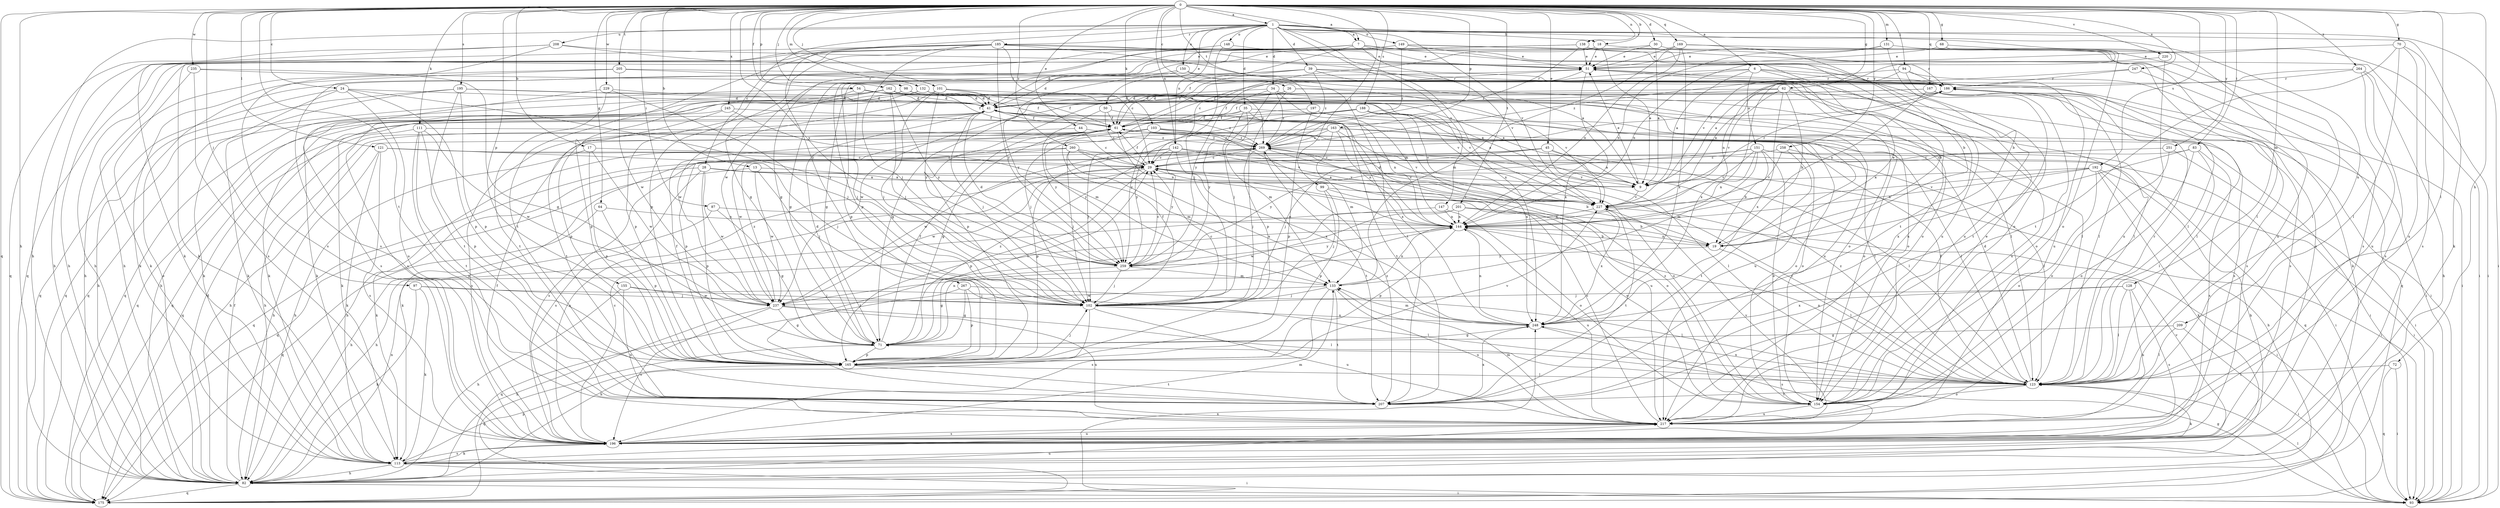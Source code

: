 strict digraph  {
0;
1;
6;
7;
9;
13;
17;
18;
19;
24;
26;
28;
29;
30;
34;
35;
39;
41;
44;
45;
50;
51;
54;
61;
62;
64;
68;
70;
71;
72;
82;
83;
87;
93;
94;
97;
98;
99;
101;
102;
103;
111;
113;
121;
123;
128;
131;
132;
133;
138;
142;
144;
147;
148;
149;
150;
151;
154;
155;
162;
163;
165;
167;
169;
175;
185;
186;
188;
192;
195;
196;
197;
201;
205;
207;
208;
209;
217;
220;
227;
229;
235;
237;
245;
247;
248;
251;
258;
259;
260;
264;
267;
269;
0 -> 1  [label=a];
0 -> 6  [label=a];
0 -> 7  [label=a];
0 -> 13  [label=b];
0 -> 17  [label=b];
0 -> 18  [label=b];
0 -> 24  [label=c];
0 -> 26  [label=c];
0 -> 30  [label=d];
0 -> 44  [label=e];
0 -> 45  [label=e];
0 -> 54  [label=f];
0 -> 62  [label=g];
0 -> 64  [label=g];
0 -> 68  [label=g];
0 -> 70  [label=g];
0 -> 72  [label=h];
0 -> 82  [label=h];
0 -> 83  [label=i];
0 -> 87  [label=i];
0 -> 94  [label=j];
0 -> 97  [label=j];
0 -> 98  [label=j];
0 -> 99  [label=j];
0 -> 101  [label=j];
0 -> 103  [label=k];
0 -> 111  [label=k];
0 -> 121  [label=l];
0 -> 123  [label=l];
0 -> 128  [label=m];
0 -> 131  [label=m];
0 -> 132  [label=m];
0 -> 138  [label=n];
0 -> 142  [label=n];
0 -> 155  [label=p];
0 -> 162  [label=p];
0 -> 163  [label=p];
0 -> 167  [label=q];
0 -> 169  [label=q];
0 -> 175  [label=q];
0 -> 188  [label=s];
0 -> 192  [label=s];
0 -> 195  [label=s];
0 -> 197  [label=t];
0 -> 201  [label=t];
0 -> 205  [label=t];
0 -> 207  [label=t];
0 -> 220  [label=v];
0 -> 229  [label=w];
0 -> 235  [label=w];
0 -> 245  [label=x];
0 -> 247  [label=x];
0 -> 251  [label=y];
0 -> 258  [label=y];
0 -> 259  [label=y];
0 -> 260  [label=z];
0 -> 264  [label=z];
1 -> 7  [label=a];
1 -> 18  [label=b];
1 -> 28  [label=c];
1 -> 34  [label=d];
1 -> 35  [label=d];
1 -> 39  [label=d];
1 -> 50  [label=e];
1 -> 82  [label=h];
1 -> 93  [label=i];
1 -> 113  [label=k];
1 -> 142  [label=n];
1 -> 147  [label=o];
1 -> 148  [label=o];
1 -> 149  [label=o];
1 -> 150  [label=o];
1 -> 185  [label=r];
1 -> 208  [label=u];
1 -> 209  [label=u];
1 -> 220  [label=v];
1 -> 227  [label=v];
1 -> 248  [label=x];
1 -> 267  [label=z];
6 -> 9  [label=a];
6 -> 19  [label=b];
6 -> 61  [label=f];
6 -> 71  [label=g];
6 -> 151  [label=o];
6 -> 186  [label=r];
6 -> 217  [label=u];
7 -> 51  [label=e];
7 -> 61  [label=f];
7 -> 82  [label=h];
7 -> 93  [label=i];
7 -> 165  [label=p];
7 -> 196  [label=s];
7 -> 217  [label=u];
7 -> 227  [label=v];
9 -> 51  [label=e];
9 -> 186  [label=r];
9 -> 227  [label=v];
13 -> 9  [label=a];
13 -> 102  [label=j];
13 -> 175  [label=q];
13 -> 237  [label=w];
17 -> 29  [label=c];
17 -> 82  [label=h];
17 -> 165  [label=p];
17 -> 237  [label=w];
18 -> 9  [label=a];
18 -> 29  [label=c];
18 -> 51  [label=e];
18 -> 82  [label=h];
18 -> 196  [label=s];
19 -> 51  [label=e];
19 -> 123  [label=l];
19 -> 144  [label=n];
19 -> 259  [label=y];
24 -> 41  [label=d];
24 -> 113  [label=k];
24 -> 165  [label=p];
24 -> 175  [label=q];
24 -> 217  [label=u];
24 -> 259  [label=y];
26 -> 41  [label=d];
26 -> 71  [label=g];
26 -> 123  [label=l];
26 -> 165  [label=p];
26 -> 227  [label=v];
28 -> 9  [label=a];
28 -> 19  [label=b];
28 -> 93  [label=i];
28 -> 113  [label=k];
28 -> 165  [label=p];
28 -> 196  [label=s];
28 -> 237  [label=w];
29 -> 9  [label=a];
29 -> 61  [label=f];
29 -> 154  [label=o];
29 -> 165  [label=p];
29 -> 196  [label=s];
29 -> 237  [label=w];
30 -> 9  [label=a];
30 -> 41  [label=d];
30 -> 51  [label=e];
30 -> 196  [label=s];
34 -> 41  [label=d];
34 -> 61  [label=f];
34 -> 102  [label=j];
34 -> 144  [label=n];
34 -> 217  [label=u];
34 -> 269  [label=z];
35 -> 61  [label=f];
35 -> 133  [label=m];
35 -> 175  [label=q];
35 -> 196  [label=s];
35 -> 207  [label=t];
35 -> 259  [label=y];
39 -> 61  [label=f];
39 -> 71  [label=g];
39 -> 123  [label=l];
39 -> 154  [label=o];
39 -> 165  [label=p];
39 -> 186  [label=r];
39 -> 269  [label=z];
41 -> 61  [label=f];
41 -> 102  [label=j];
41 -> 113  [label=k];
41 -> 207  [label=t];
41 -> 217  [label=u];
41 -> 248  [label=x];
41 -> 269  [label=z];
44 -> 29  [label=c];
44 -> 196  [label=s];
44 -> 269  [label=z];
45 -> 9  [label=a];
45 -> 29  [label=c];
45 -> 102  [label=j];
45 -> 123  [label=l];
45 -> 175  [label=q];
45 -> 227  [label=v];
50 -> 29  [label=c];
50 -> 61  [label=f];
50 -> 144  [label=n];
50 -> 259  [label=y];
51 -> 186  [label=r];
51 -> 248  [label=x];
51 -> 259  [label=y];
54 -> 41  [label=d];
54 -> 102  [label=j];
54 -> 123  [label=l];
54 -> 165  [label=p];
54 -> 175  [label=q];
54 -> 227  [label=v];
61 -> 51  [label=e];
61 -> 71  [label=g];
61 -> 82  [label=h];
61 -> 123  [label=l];
61 -> 144  [label=n];
61 -> 154  [label=o];
61 -> 259  [label=y];
61 -> 269  [label=z];
62 -> 9  [label=a];
62 -> 19  [label=b];
62 -> 41  [label=d];
62 -> 61  [label=f];
62 -> 196  [label=s];
62 -> 217  [label=u];
62 -> 227  [label=v];
62 -> 248  [label=x];
64 -> 144  [label=n];
64 -> 165  [label=p];
64 -> 175  [label=q];
68 -> 51  [label=e];
68 -> 144  [label=n];
68 -> 154  [label=o];
68 -> 217  [label=u];
70 -> 51  [label=e];
70 -> 123  [label=l];
70 -> 196  [label=s];
70 -> 207  [label=t];
70 -> 217  [label=u];
71 -> 29  [label=c];
71 -> 41  [label=d];
71 -> 61  [label=f];
71 -> 144  [label=n];
71 -> 165  [label=p];
71 -> 175  [label=q];
71 -> 269  [label=z];
72 -> 93  [label=i];
72 -> 123  [label=l];
72 -> 175  [label=q];
82 -> 41  [label=d];
82 -> 51  [label=e];
82 -> 61  [label=f];
82 -> 93  [label=i];
82 -> 144  [label=n];
82 -> 175  [label=q];
82 -> 217  [label=u];
83 -> 29  [label=c];
83 -> 123  [label=l];
83 -> 154  [label=o];
83 -> 196  [label=s];
83 -> 248  [label=x];
87 -> 71  [label=g];
87 -> 82  [label=h];
87 -> 144  [label=n];
93 -> 71  [label=g];
93 -> 123  [label=l];
94 -> 113  [label=k];
94 -> 186  [label=r];
94 -> 207  [label=t];
94 -> 248  [label=x];
94 -> 269  [label=z];
97 -> 82  [label=h];
97 -> 102  [label=j];
97 -> 113  [label=k];
97 -> 123  [label=l];
98 -> 41  [label=d];
98 -> 61  [label=f];
98 -> 123  [label=l];
98 -> 175  [label=q];
98 -> 196  [label=s];
99 -> 102  [label=j];
99 -> 154  [label=o];
99 -> 165  [label=p];
99 -> 227  [label=v];
101 -> 41  [label=d];
101 -> 61  [label=f];
101 -> 102  [label=j];
101 -> 237  [label=w];
101 -> 259  [label=y];
101 -> 269  [label=z];
102 -> 29  [label=c];
102 -> 61  [label=f];
102 -> 82  [label=h];
102 -> 217  [label=u];
102 -> 248  [label=x];
103 -> 82  [label=h];
103 -> 102  [label=j];
103 -> 154  [label=o];
103 -> 227  [label=v];
103 -> 237  [label=w];
103 -> 269  [label=z];
111 -> 165  [label=p];
111 -> 175  [label=q];
111 -> 207  [label=t];
111 -> 217  [label=u];
111 -> 237  [label=w];
111 -> 269  [label=z];
113 -> 82  [label=h];
113 -> 93  [label=i];
113 -> 165  [label=p];
113 -> 196  [label=s];
113 -> 227  [label=v];
121 -> 29  [label=c];
121 -> 82  [label=h];
121 -> 102  [label=j];
121 -> 113  [label=k];
121 -> 123  [label=l];
121 -> 196  [label=s];
123 -> 29  [label=c];
123 -> 41  [label=d];
123 -> 61  [label=f];
123 -> 113  [label=k];
123 -> 144  [label=n];
123 -> 154  [label=o];
123 -> 186  [label=r];
123 -> 207  [label=t];
123 -> 248  [label=x];
123 -> 269  [label=z];
128 -> 102  [label=j];
128 -> 123  [label=l];
128 -> 196  [label=s];
128 -> 217  [label=u];
128 -> 248  [label=x];
131 -> 19  [label=b];
131 -> 51  [label=e];
131 -> 123  [label=l];
131 -> 144  [label=n];
132 -> 41  [label=d];
132 -> 61  [label=f];
132 -> 82  [label=h];
132 -> 113  [label=k];
132 -> 154  [label=o];
133 -> 102  [label=j];
133 -> 144  [label=n];
133 -> 196  [label=s];
133 -> 207  [label=t];
133 -> 217  [label=u];
133 -> 237  [label=w];
138 -> 51  [label=e];
138 -> 165  [label=p];
138 -> 186  [label=r];
138 -> 207  [label=t];
138 -> 237  [label=w];
138 -> 269  [label=z];
142 -> 29  [label=c];
142 -> 154  [label=o];
142 -> 165  [label=p];
142 -> 227  [label=v];
142 -> 237  [label=w];
142 -> 248  [label=x];
142 -> 259  [label=y];
144 -> 19  [label=b];
144 -> 41  [label=d];
144 -> 165  [label=p];
144 -> 217  [label=u];
144 -> 259  [label=y];
147 -> 82  [label=h];
147 -> 144  [label=n];
147 -> 154  [label=o];
148 -> 51  [label=e];
148 -> 71  [label=g];
148 -> 102  [label=j];
149 -> 51  [label=e];
149 -> 82  [label=h];
149 -> 93  [label=i];
149 -> 175  [label=q];
149 -> 217  [label=u];
149 -> 269  [label=z];
150 -> 41  [label=d];
150 -> 186  [label=r];
150 -> 207  [label=t];
150 -> 259  [label=y];
151 -> 19  [label=b];
151 -> 29  [label=c];
151 -> 82  [label=h];
151 -> 133  [label=m];
151 -> 144  [label=n];
151 -> 154  [label=o];
151 -> 175  [label=q];
151 -> 227  [label=v];
151 -> 259  [label=y];
154 -> 51  [label=e];
154 -> 217  [label=u];
154 -> 269  [label=z];
155 -> 82  [label=h];
155 -> 102  [label=j];
155 -> 217  [label=u];
155 -> 237  [label=w];
162 -> 9  [label=a];
162 -> 41  [label=d];
162 -> 102  [label=j];
162 -> 113  [label=k];
162 -> 154  [label=o];
162 -> 165  [label=p];
162 -> 175  [label=q];
162 -> 227  [label=v];
162 -> 259  [label=y];
163 -> 93  [label=i];
163 -> 123  [label=l];
163 -> 133  [label=m];
163 -> 144  [label=n];
163 -> 165  [label=p];
163 -> 227  [label=v];
163 -> 259  [label=y];
163 -> 269  [label=z];
165 -> 61  [label=f];
165 -> 102  [label=j];
165 -> 123  [label=l];
165 -> 207  [label=t];
165 -> 227  [label=v];
167 -> 41  [label=d];
167 -> 93  [label=i];
167 -> 123  [label=l];
167 -> 144  [label=n];
167 -> 154  [label=o];
167 -> 237  [label=w];
169 -> 19  [label=b];
169 -> 51  [label=e];
169 -> 123  [label=l];
169 -> 133  [label=m];
169 -> 144  [label=n];
169 -> 248  [label=x];
175 -> 248  [label=x];
185 -> 9  [label=a];
185 -> 29  [label=c];
185 -> 51  [label=e];
185 -> 71  [label=g];
185 -> 82  [label=h];
185 -> 102  [label=j];
185 -> 113  [label=k];
185 -> 154  [label=o];
185 -> 207  [label=t];
185 -> 259  [label=y];
186 -> 41  [label=d];
186 -> 93  [label=i];
186 -> 123  [label=l];
186 -> 165  [label=p];
186 -> 196  [label=s];
188 -> 9  [label=a];
188 -> 61  [label=f];
188 -> 102  [label=j];
188 -> 227  [label=v];
188 -> 248  [label=x];
188 -> 259  [label=y];
192 -> 9  [label=a];
192 -> 82  [label=h];
192 -> 93  [label=i];
192 -> 113  [label=k];
192 -> 144  [label=n];
192 -> 154  [label=o];
192 -> 227  [label=v];
195 -> 9  [label=a];
195 -> 41  [label=d];
195 -> 82  [label=h];
195 -> 113  [label=k];
195 -> 165  [label=p];
195 -> 207  [label=t];
196 -> 29  [label=c];
196 -> 61  [label=f];
196 -> 113  [label=k];
196 -> 133  [label=m];
196 -> 217  [label=u];
197 -> 61  [label=f];
197 -> 154  [label=o];
197 -> 165  [label=p];
201 -> 19  [label=b];
201 -> 93  [label=i];
201 -> 144  [label=n];
201 -> 207  [label=t];
201 -> 237  [label=w];
205 -> 82  [label=h];
205 -> 93  [label=i];
205 -> 113  [label=k];
205 -> 186  [label=r];
205 -> 237  [label=w];
207 -> 248  [label=x];
207 -> 269  [label=z];
208 -> 51  [label=e];
208 -> 113  [label=k];
208 -> 175  [label=q];
208 -> 196  [label=s];
208 -> 217  [label=u];
209 -> 71  [label=g];
209 -> 93  [label=i];
209 -> 123  [label=l];
217 -> 29  [label=c];
217 -> 133  [label=m];
217 -> 196  [label=s];
217 -> 227  [label=v];
220 -> 217  [label=u];
220 -> 227  [label=v];
227 -> 144  [label=n];
227 -> 207  [label=t];
227 -> 248  [label=x];
229 -> 41  [label=d];
229 -> 102  [label=j];
229 -> 196  [label=s];
229 -> 207  [label=t];
235 -> 71  [label=g];
235 -> 113  [label=k];
235 -> 186  [label=r];
235 -> 196  [label=s];
237 -> 71  [label=g];
237 -> 82  [label=h];
237 -> 123  [label=l];
237 -> 196  [label=s];
237 -> 217  [label=u];
237 -> 269  [label=z];
245 -> 61  [label=f];
245 -> 133  [label=m];
245 -> 165  [label=p];
245 -> 175  [label=q];
247 -> 144  [label=n];
247 -> 175  [label=q];
247 -> 186  [label=r];
248 -> 71  [label=g];
248 -> 133  [label=m];
248 -> 144  [label=n];
248 -> 196  [label=s];
251 -> 29  [label=c];
251 -> 93  [label=i];
251 -> 154  [label=o];
258 -> 29  [label=c];
258 -> 123  [label=l];
258 -> 207  [label=t];
258 -> 227  [label=v];
259 -> 29  [label=c];
259 -> 41  [label=d];
259 -> 71  [label=g];
259 -> 102  [label=j];
259 -> 133  [label=m];
260 -> 29  [label=c];
260 -> 82  [label=h];
260 -> 93  [label=i];
260 -> 102  [label=j];
260 -> 133  [label=m];
260 -> 196  [label=s];
260 -> 248  [label=x];
264 -> 9  [label=a];
264 -> 82  [label=h];
264 -> 186  [label=r];
264 -> 196  [label=s];
264 -> 217  [label=u];
267 -> 71  [label=g];
267 -> 102  [label=j];
267 -> 123  [label=l];
267 -> 165  [label=p];
267 -> 175  [label=q];
269 -> 29  [label=c];
269 -> 102  [label=j];
269 -> 113  [label=k];
269 -> 186  [label=r];
269 -> 207  [label=t];
269 -> 217  [label=u];
269 -> 227  [label=v];
}
